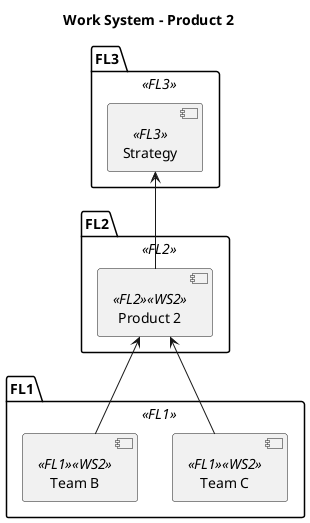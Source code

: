 @startuml Product 2

title Work System - Product 2

package FL3 <<FL3>> {
    [Strategy] <<FL3>>
}

package FL2 <<FL2>> {
    [Product 2] <<FL2>> <<WS2>>
}

package FL1 <<FL1>> {
    [Team C] <<FL1>> <<WS2>>
    [Team B] <<FL1>> <<WS2>>
}

[Product 2] -up-> [Strategy]

[Team B] -up-> [Product 2]
[Team C] -up-> [Product 2]

@enduml
